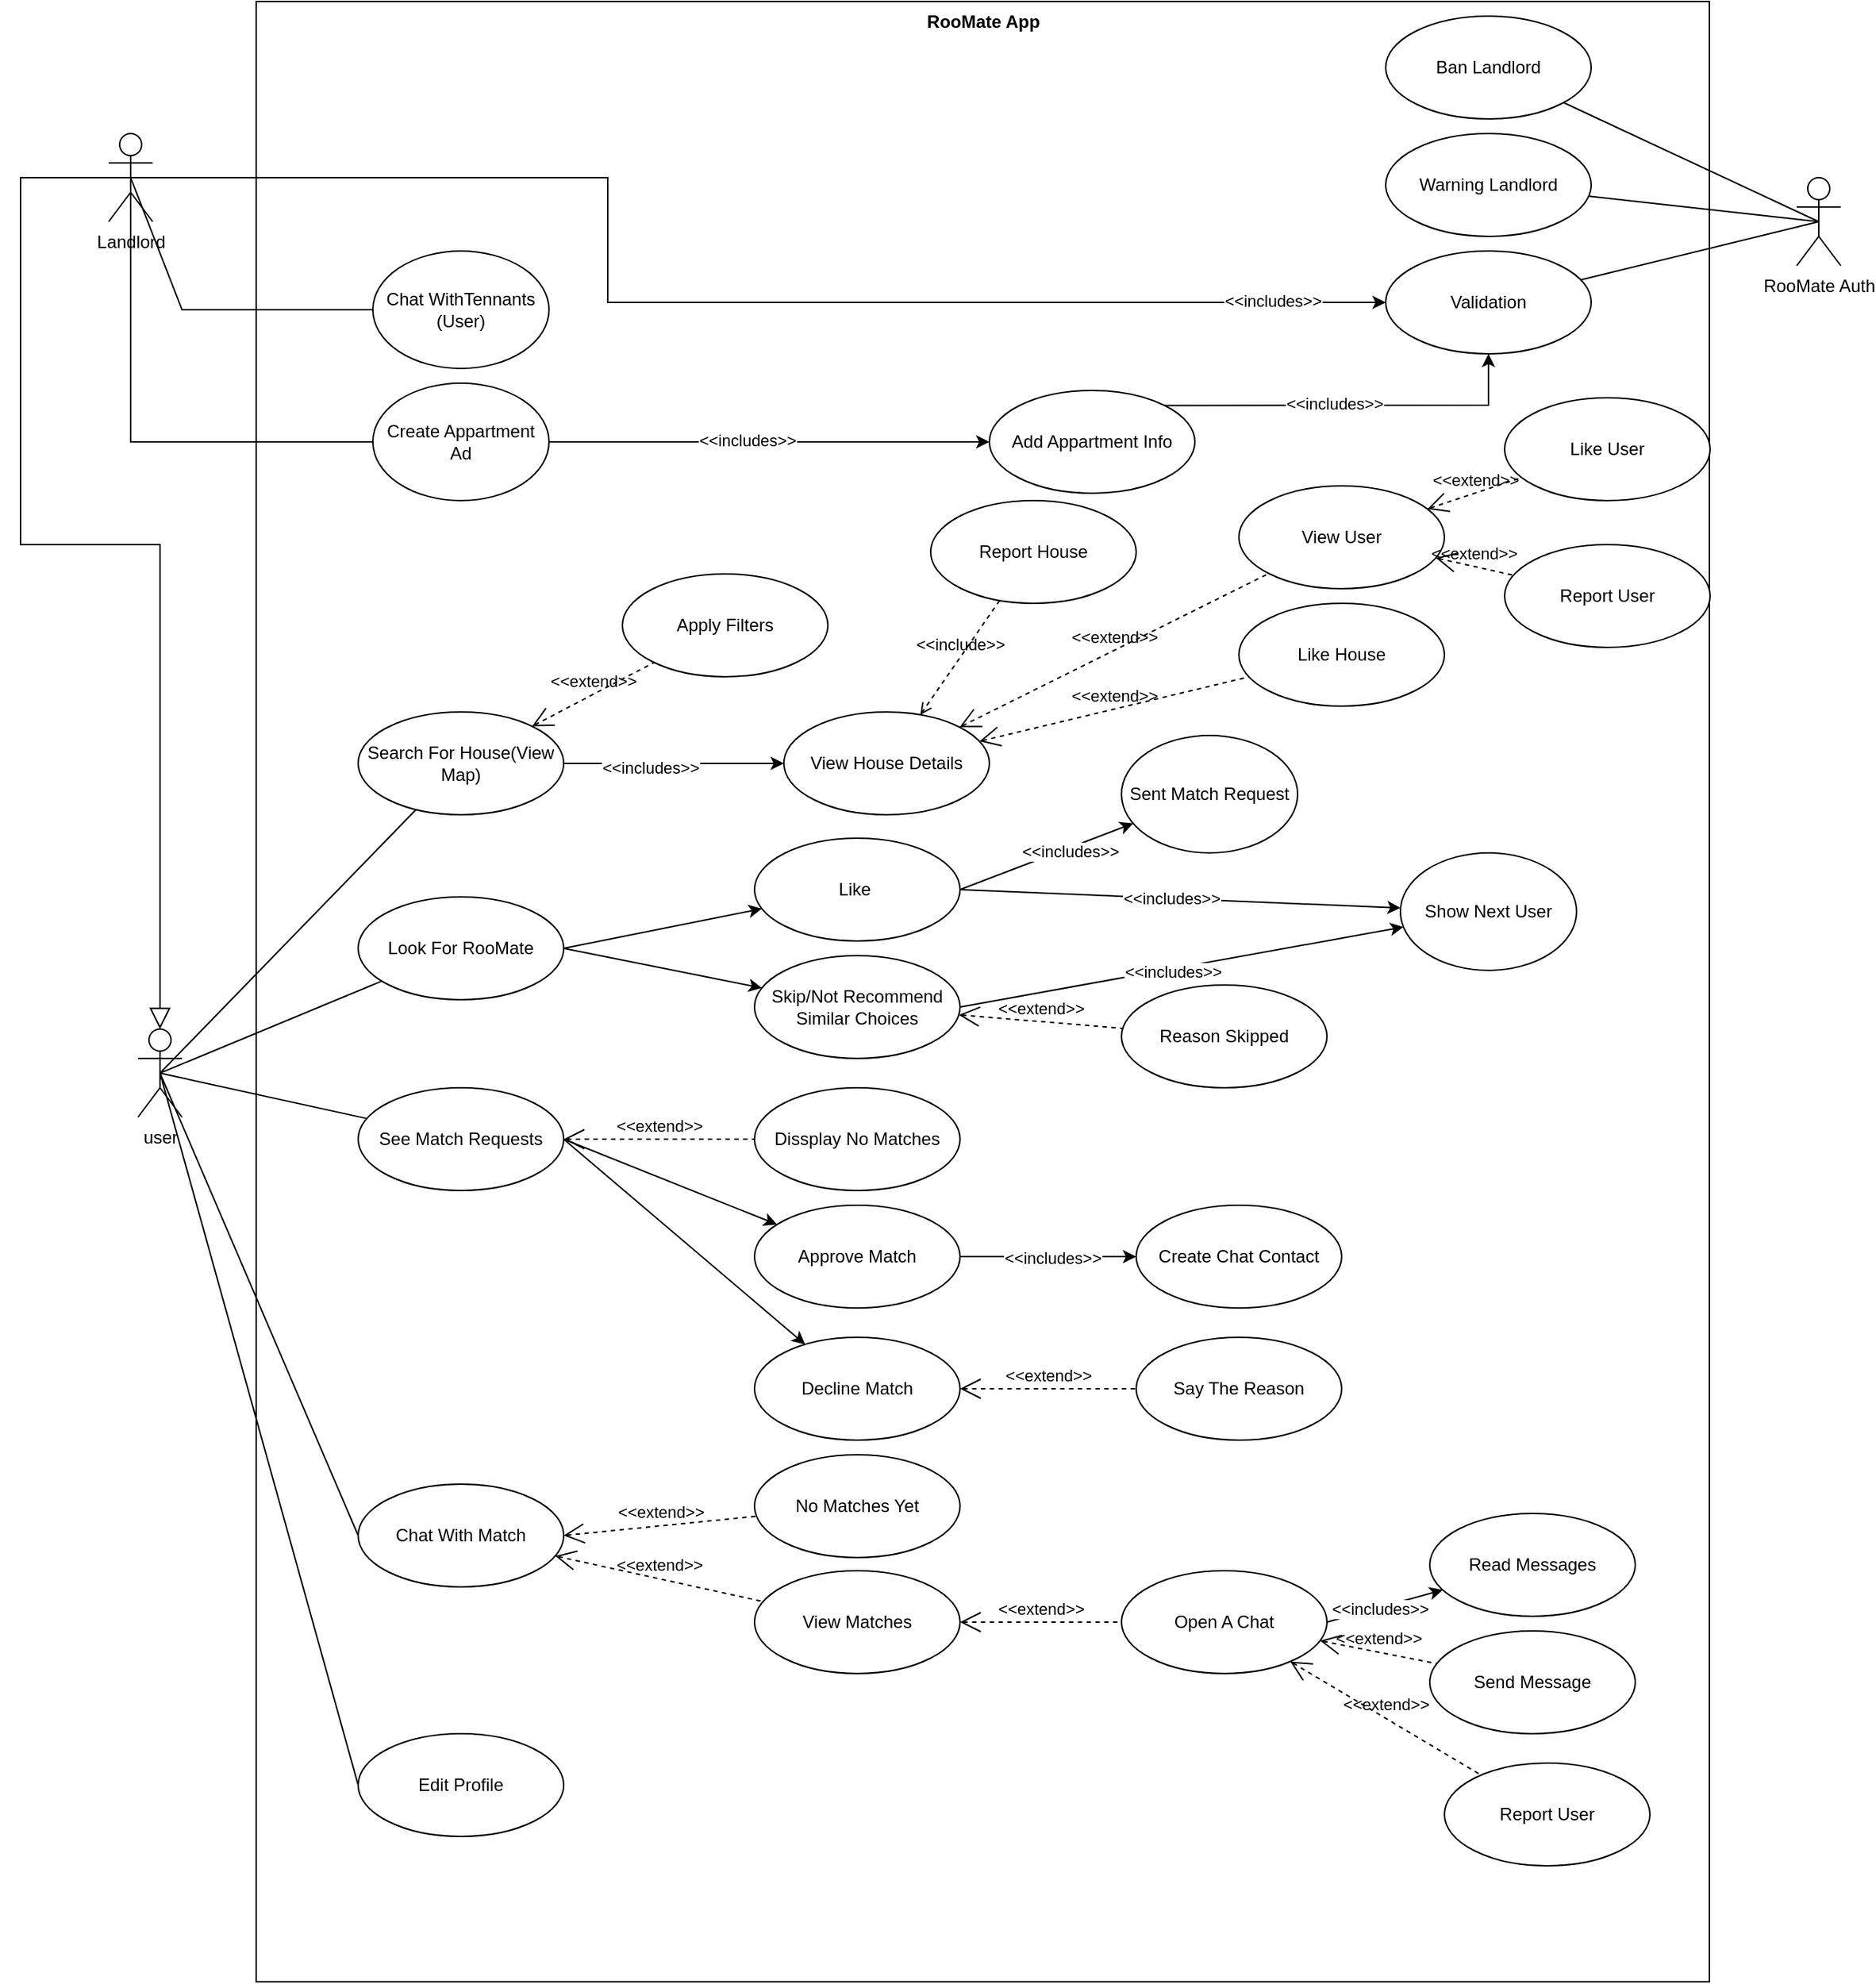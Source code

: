 <mxfile version="26.2.2">
  <diagram name="Σελίδα-1" id="lDg-v396kHItLGcpea-5">
    <mxGraphModel dx="1585" dy="940" grid="1" gridSize="10" guides="1" tooltips="1" connect="1" arrows="1" fold="1" page="1" pageScale="1" pageWidth="827" pageHeight="1169" math="0" shadow="0">
      <root>
        <mxCell id="0" />
        <mxCell id="1" parent="0" />
        <mxCell id="cT3gamhLJcz5Im4jAsNJ-1" value="RooMate App" style="shape=rect;html=1;verticalAlign=top;fontStyle=1;whiteSpace=wrap;align=center;" parent="1" vertex="1">
          <mxGeometry x="250.5" y="30" width="990" height="1349" as="geometry" />
        </mxCell>
        <mxCell id="cT3gamhLJcz5Im4jAsNJ-2" value="user" style="shape=umlActor;html=1;verticalLabelPosition=bottom;verticalAlign=top;align=center;" parent="1" vertex="1">
          <mxGeometry x="170" y="730" width="30" height="60" as="geometry" />
        </mxCell>
        <mxCell id="cT3gamhLJcz5Im4jAsNJ-3" value="Landlord" style="shape=umlActor;html=1;verticalLabelPosition=bottom;verticalAlign=top;align=center;" parent="1" vertex="1">
          <mxGeometry x="150" y="120" width="30" height="60" as="geometry" />
        </mxCell>
        <mxCell id="cT3gamhLJcz5Im4jAsNJ-4" value="RooMate Auth" style="shape=umlActor;html=1;verticalLabelPosition=bottom;verticalAlign=top;align=center;" parent="1" vertex="1">
          <mxGeometry x="1300" y="150" width="30" height="60" as="geometry" />
        </mxCell>
        <mxCell id="cT3gamhLJcz5Im4jAsNJ-12" value="Ban Landlord" style="ellipse;whiteSpace=wrap;html=1;" parent="1" vertex="1">
          <mxGeometry x="1020" y="40" width="140" height="70" as="geometry" />
        </mxCell>
        <mxCell id="cT3gamhLJcz5Im4jAsNJ-14" value="Warning Landlord" style="ellipse;whiteSpace=wrap;html=1;" parent="1" vertex="1">
          <mxGeometry x="1020" y="120" width="140" height="70" as="geometry" />
        </mxCell>
        <mxCell id="cT3gamhLJcz5Im4jAsNJ-15" value="Validation" style="ellipse;whiteSpace=wrap;html=1;" parent="1" vertex="1">
          <mxGeometry x="1020" y="200" width="140" height="70" as="geometry" />
        </mxCell>
        <mxCell id="cT3gamhLJcz5Im4jAsNJ-16" value="" style="edgeStyle=none;html=1;endArrow=none;verticalAlign=bottom;rounded=0;entryX=0.5;entryY=0.5;entryDx=0;entryDy=0;entryPerimeter=0;" parent="1" source="cT3gamhLJcz5Im4jAsNJ-12" target="cT3gamhLJcz5Im4jAsNJ-4" edge="1">
          <mxGeometry width="160" relative="1" as="geometry">
            <mxPoint x="780" y="149.5" as="sourcePoint" />
            <mxPoint x="940" y="149.5" as="targetPoint" />
            <Array as="points" />
          </mxGeometry>
        </mxCell>
        <mxCell id="cT3gamhLJcz5Im4jAsNJ-17" value="" style="edgeStyle=none;html=1;endArrow=none;verticalAlign=bottom;rounded=0;entryX=0.5;entryY=0.5;entryDx=0;entryDy=0;entryPerimeter=0;" parent="1" source="cT3gamhLJcz5Im4jAsNJ-14" target="cT3gamhLJcz5Im4jAsNJ-4" edge="1">
          <mxGeometry width="160" relative="1" as="geometry">
            <mxPoint x="855" y="158" as="sourcePoint" />
            <mxPoint x="945" y="170" as="targetPoint" />
            <Array as="points" />
          </mxGeometry>
        </mxCell>
        <mxCell id="cT3gamhLJcz5Im4jAsNJ-18" value="" style="edgeStyle=none;html=1;endArrow=none;verticalAlign=bottom;rounded=0;entryX=0.5;entryY=0.5;entryDx=0;entryDy=0;entryPerimeter=0;" parent="1" source="cT3gamhLJcz5Im4jAsNJ-15" target="cT3gamhLJcz5Im4jAsNJ-4" edge="1">
          <mxGeometry width="160" relative="1" as="geometry">
            <mxPoint x="420" y="280" as="sourcePoint" />
            <mxPoint x="580" y="280" as="targetPoint" />
          </mxGeometry>
        </mxCell>
        <mxCell id="cT3gamhLJcz5Im4jAsNJ-21" value="Chat WithTennants&lt;div&gt;(User)&lt;/div&gt;" style="ellipse;whiteSpace=wrap;html=1;" parent="1" vertex="1">
          <mxGeometry x="330" y="200" width="120" height="80" as="geometry" />
        </mxCell>
        <mxCell id="cT3gamhLJcz5Im4jAsNJ-22" value="Create Appartment Ad" style="ellipse;whiteSpace=wrap;html=1;" parent="1" vertex="1">
          <mxGeometry x="330" y="290" width="120" height="80" as="geometry" />
        </mxCell>
        <mxCell id="cT3gamhLJcz5Im4jAsNJ-24" value="" style="edgeStyle=orthogonalEdgeStyle;html=1;endArrow=none;verticalAlign=bottom;rounded=0;exitX=0.5;exitY=0.5;exitDx=0;exitDy=0;exitPerimeter=0;" parent="1" source="cT3gamhLJcz5Im4jAsNJ-3" edge="1">
          <mxGeometry width="160" relative="1" as="geometry">
            <mxPoint x="170" y="149.5" as="sourcePoint" />
            <mxPoint x="880" y="235" as="targetPoint" />
            <Array as="points">
              <mxPoint x="490" y="150" />
              <mxPoint x="490" y="235" />
            </Array>
          </mxGeometry>
        </mxCell>
        <mxCell id="cT3gamhLJcz5Im4jAsNJ-25" value="" style="edgeStyle=none;html=1;endArrow=none;verticalAlign=bottom;rounded=0;exitX=0.5;exitY=0.5;exitDx=0;exitDy=0;exitPerimeter=0;" parent="1" source="cT3gamhLJcz5Im4jAsNJ-3" target="cT3gamhLJcz5Im4jAsNJ-21" edge="1">
          <mxGeometry width="160" relative="1" as="geometry">
            <mxPoint x="400" y="320" as="sourcePoint" />
            <mxPoint x="560" y="320" as="targetPoint" />
            <Array as="points">
              <mxPoint x="200" y="240" />
            </Array>
          </mxGeometry>
        </mxCell>
        <mxCell id="cT3gamhLJcz5Im4jAsNJ-26" value="" style="edgeStyle=none;html=1;endArrow=none;verticalAlign=bottom;rounded=0;exitX=0.5;exitY=0.5;exitDx=0;exitDy=0;exitPerimeter=0;" parent="1" source="cT3gamhLJcz5Im4jAsNJ-3" target="cT3gamhLJcz5Im4jAsNJ-22" edge="1">
          <mxGeometry width="160" relative="1" as="geometry">
            <mxPoint x="400" y="400" as="sourcePoint" />
            <mxPoint x="560" y="400" as="targetPoint" />
            <Array as="points">
              <mxPoint x="165" y="330" />
            </Array>
          </mxGeometry>
        </mxCell>
        <mxCell id="cT3gamhLJcz5Im4jAsNJ-30" value="Add Appartment Info" style="ellipse;whiteSpace=wrap;html=1;" parent="1" vertex="1">
          <mxGeometry x="750" y="295" width="140" height="70" as="geometry" />
        </mxCell>
        <mxCell id="cT3gamhLJcz5Im4jAsNJ-48" style="edgeStyle=none;rounded=0;orthogonalLoop=1;jettySize=auto;html=1;" parent="1" source="cT3gamhLJcz5Im4jAsNJ-22" target="cT3gamhLJcz5Im4jAsNJ-30" edge="1">
          <mxGeometry relative="1" as="geometry">
            <mxPoint x="470" y="515" as="sourcePoint" />
            <mxPoint x="607" y="481" as="targetPoint" />
          </mxGeometry>
        </mxCell>
        <mxCell id="cT3gamhLJcz5Im4jAsNJ-49" value="&amp;lt;&amp;lt;includes&amp;gt;&amp;gt;" style="edgeLabel;html=1;align=center;verticalAlign=middle;resizable=0;points=[];" parent="cT3gamhLJcz5Im4jAsNJ-48" vertex="1" connectable="0">
          <mxGeometry x="-0.099" y="1" relative="1" as="geometry">
            <mxPoint as="offset" />
          </mxGeometry>
        </mxCell>
        <mxCell id="cT3gamhLJcz5Im4jAsNJ-51" style="edgeStyle=none;rounded=0;orthogonalLoop=1;jettySize=auto;html=1;exitX=1;exitY=0;exitDx=0;exitDy=0;" parent="1" source="cT3gamhLJcz5Im4jAsNJ-30" target="cT3gamhLJcz5Im4jAsNJ-15" edge="1">
          <mxGeometry relative="1" as="geometry">
            <mxPoint x="470" y="515" as="sourcePoint" />
            <mxPoint x="607" y="481" as="targetPoint" />
            <Array as="points">
              <mxPoint x="1090" y="305" />
            </Array>
          </mxGeometry>
        </mxCell>
        <mxCell id="cT3gamhLJcz5Im4jAsNJ-52" value="&amp;lt;&amp;lt;includes&amp;gt;&amp;gt;" style="edgeLabel;html=1;align=center;verticalAlign=middle;resizable=0;points=[];" parent="cT3gamhLJcz5Im4jAsNJ-51" vertex="1" connectable="0">
          <mxGeometry x="-0.099" y="1" relative="1" as="geometry">
            <mxPoint as="offset" />
          </mxGeometry>
        </mxCell>
        <mxCell id="cT3gamhLJcz5Im4jAsNJ-53" style="edgeStyle=none;rounded=0;orthogonalLoop=1;jettySize=auto;html=1;" parent="1" target="cT3gamhLJcz5Im4jAsNJ-15" edge="1">
          <mxGeometry relative="1" as="geometry">
            <mxPoint x="880" y="235" as="sourcePoint" />
            <mxPoint x="751" y="280" as="targetPoint" />
          </mxGeometry>
        </mxCell>
        <mxCell id="cT3gamhLJcz5Im4jAsNJ-54" value="&amp;lt;&amp;lt;includes&amp;gt;&amp;gt;" style="edgeLabel;html=1;align=center;verticalAlign=middle;resizable=0;points=[];" parent="cT3gamhLJcz5Im4jAsNJ-53" vertex="1" connectable="0">
          <mxGeometry x="-0.099" y="1" relative="1" as="geometry">
            <mxPoint as="offset" />
          </mxGeometry>
        </mxCell>
        <mxCell id="cT3gamhLJcz5Im4jAsNJ-60" style="edgeStyle=none;rounded=0;orthogonalLoop=1;jettySize=auto;html=1;exitX=1;exitY=0.5;exitDx=0;exitDy=0;" parent="1" source="cT3gamhLJcz5Im4jAsNJ-56" target="cT3gamhLJcz5Im4jAsNJ-58" edge="1">
          <mxGeometry relative="1" as="geometry" />
        </mxCell>
        <mxCell id="cT3gamhLJcz5Im4jAsNJ-61" style="edgeStyle=none;rounded=0;orthogonalLoop=1;jettySize=auto;html=1;exitX=1;exitY=0.5;exitDx=0;exitDy=0;" parent="1" source="cT3gamhLJcz5Im4jAsNJ-56" target="cT3gamhLJcz5Im4jAsNJ-59" edge="1">
          <mxGeometry relative="1" as="geometry" />
        </mxCell>
        <mxCell id="cT3gamhLJcz5Im4jAsNJ-56" value="Look For RooMate" style="ellipse;whiteSpace=wrap;html=1;" parent="1" vertex="1">
          <mxGeometry x="320" y="640" width="140" height="70" as="geometry" />
        </mxCell>
        <mxCell id="cT3gamhLJcz5Im4jAsNJ-57" value="" style="edgeStyle=none;html=1;endArrow=none;verticalAlign=bottom;rounded=0;exitX=0.5;exitY=0.5;exitDx=0;exitDy=0;exitPerimeter=0;" parent="1" source="cT3gamhLJcz5Im4jAsNJ-2" target="cT3gamhLJcz5Im4jAsNJ-56" edge="1">
          <mxGeometry width="160" relative="1" as="geometry">
            <mxPoint x="400" y="600" as="sourcePoint" />
            <mxPoint x="560" y="600" as="targetPoint" />
          </mxGeometry>
        </mxCell>
        <mxCell id="cT3gamhLJcz5Im4jAsNJ-66" style="edgeStyle=none;rounded=0;orthogonalLoop=1;jettySize=auto;html=1;exitX=1;exitY=0.5;exitDx=0;exitDy=0;" parent="1" source="cT3gamhLJcz5Im4jAsNJ-58" target="cT3gamhLJcz5Im4jAsNJ-65" edge="1">
          <mxGeometry relative="1" as="geometry" />
        </mxCell>
        <mxCell id="cT3gamhLJcz5Im4jAsNJ-67" value="&amp;lt;&amp;lt;includes&amp;gt;&amp;gt;" style="edgeLabel;html=1;align=center;verticalAlign=middle;resizable=0;points=[];" parent="cT3gamhLJcz5Im4jAsNJ-66" vertex="1" connectable="0">
          <mxGeometry x="0.25" y="-2" relative="1" as="geometry">
            <mxPoint as="offset" />
          </mxGeometry>
        </mxCell>
        <mxCell id="cT3gamhLJcz5Im4jAsNJ-73" style="edgeStyle=none;rounded=0;orthogonalLoop=1;jettySize=auto;html=1;exitX=1;exitY=0.5;exitDx=0;exitDy=0;" parent="1" source="cT3gamhLJcz5Im4jAsNJ-58" target="cT3gamhLJcz5Im4jAsNJ-72" edge="1">
          <mxGeometry relative="1" as="geometry" />
        </mxCell>
        <mxCell id="cT3gamhLJcz5Im4jAsNJ-74" value="&amp;lt;&amp;lt;includes&amp;gt;&amp;gt;" style="edgeLabel;html=1;align=center;verticalAlign=middle;resizable=0;points=[];" parent="cT3gamhLJcz5Im4jAsNJ-73" vertex="1" connectable="0">
          <mxGeometry x="-0.04" relative="1" as="geometry">
            <mxPoint as="offset" />
          </mxGeometry>
        </mxCell>
        <mxCell id="cT3gamhLJcz5Im4jAsNJ-58" value="Like&amp;nbsp;" style="ellipse;whiteSpace=wrap;html=1;" parent="1" vertex="1">
          <mxGeometry x="590" y="600" width="140" height="70" as="geometry" />
        </mxCell>
        <mxCell id="cT3gamhLJcz5Im4jAsNJ-68" style="edgeStyle=none;rounded=0;orthogonalLoop=1;jettySize=auto;html=1;exitX=1;exitY=0.5;exitDx=0;exitDy=0;" parent="1" source="cT3gamhLJcz5Im4jAsNJ-59" target="cT3gamhLJcz5Im4jAsNJ-72" edge="1">
          <mxGeometry relative="1" as="geometry" />
        </mxCell>
        <mxCell id="cT3gamhLJcz5Im4jAsNJ-69" value="&amp;lt;&amp;lt;includes&amp;gt;&amp;gt;" style="edgeLabel;html=1;align=center;verticalAlign=middle;resizable=0;points=[];" parent="cT3gamhLJcz5Im4jAsNJ-68" vertex="1" connectable="0">
          <mxGeometry x="-0.044" y="-2" relative="1" as="geometry">
            <mxPoint as="offset" />
          </mxGeometry>
        </mxCell>
        <mxCell id="cT3gamhLJcz5Im4jAsNJ-59" value="Skip/Not Recommend Similar Choices" style="ellipse;whiteSpace=wrap;html=1;" parent="1" vertex="1">
          <mxGeometry x="590" y="680" width="140" height="70" as="geometry" />
        </mxCell>
        <mxCell id="cT3gamhLJcz5Im4jAsNJ-65" value="Sent Match Request" style="ellipse;whiteSpace=wrap;html=1;" parent="1" vertex="1">
          <mxGeometry x="840" y="530" width="120" height="80" as="geometry" />
        </mxCell>
        <mxCell id="cT3gamhLJcz5Im4jAsNJ-70" value="Reason Skipped" style="ellipse;whiteSpace=wrap;html=1;" parent="1" vertex="1">
          <mxGeometry x="840" y="700" width="140" height="70" as="geometry" />
        </mxCell>
        <mxCell id="cT3gamhLJcz5Im4jAsNJ-71" value="&amp;lt;&amp;lt;extend&amp;gt;&amp;gt;" style="edgeStyle=none;html=1;startArrow=open;endArrow=none;startSize=12;verticalAlign=bottom;dashed=1;labelBackgroundColor=none;rounded=0;" parent="1" source="cT3gamhLJcz5Im4jAsNJ-59" target="cT3gamhLJcz5Im4jAsNJ-70" edge="1">
          <mxGeometry width="160" relative="1" as="geometry">
            <mxPoint x="630" y="600" as="sourcePoint" />
            <mxPoint x="790" y="600" as="targetPoint" />
          </mxGeometry>
        </mxCell>
        <mxCell id="cT3gamhLJcz5Im4jAsNJ-72" value="Show Next User" style="ellipse;whiteSpace=wrap;html=1;" parent="1" vertex="1">
          <mxGeometry x="1030" y="610" width="120" height="80" as="geometry" />
        </mxCell>
        <mxCell id="cT3gamhLJcz5Im4jAsNJ-85" style="edgeStyle=none;rounded=0;orthogonalLoop=1;jettySize=auto;html=1;exitX=1;exitY=0.5;exitDx=0;exitDy=0;" parent="1" source="cT3gamhLJcz5Im4jAsNJ-75" target="cT3gamhLJcz5Im4jAsNJ-77" edge="1">
          <mxGeometry relative="1" as="geometry" />
        </mxCell>
        <mxCell id="cT3gamhLJcz5Im4jAsNJ-86" style="edgeStyle=none;rounded=0;orthogonalLoop=1;jettySize=auto;html=1;exitX=1;exitY=0.5;exitDx=0;exitDy=0;" parent="1" source="cT3gamhLJcz5Im4jAsNJ-75" target="cT3gamhLJcz5Im4jAsNJ-79" edge="1">
          <mxGeometry relative="1" as="geometry" />
        </mxCell>
        <mxCell id="cT3gamhLJcz5Im4jAsNJ-75" value="See Match Requests" style="ellipse;whiteSpace=wrap;html=1;" parent="1" vertex="1">
          <mxGeometry x="320" y="770" width="140" height="70" as="geometry" />
        </mxCell>
        <mxCell id="cT3gamhLJcz5Im4jAsNJ-76" value="" style="edgeStyle=none;html=1;endArrow=none;verticalAlign=bottom;rounded=0;exitX=0.5;exitY=0.5;exitDx=0;exitDy=0;exitPerimeter=0;" parent="1" source="cT3gamhLJcz5Im4jAsNJ-2" target="cT3gamhLJcz5Im4jAsNJ-75" edge="1">
          <mxGeometry width="160" relative="1" as="geometry">
            <mxPoint x="450" y="810" as="sourcePoint" />
            <mxPoint x="610" y="810" as="targetPoint" />
          </mxGeometry>
        </mxCell>
        <mxCell id="cT3gamhLJcz5Im4jAsNJ-89" style="edgeStyle=none;rounded=0;orthogonalLoop=1;jettySize=auto;html=1;exitX=1;exitY=0.5;exitDx=0;exitDy=0;" parent="1" source="cT3gamhLJcz5Im4jAsNJ-77" target="cT3gamhLJcz5Im4jAsNJ-88" edge="1">
          <mxGeometry relative="1" as="geometry" />
        </mxCell>
        <mxCell id="cT3gamhLJcz5Im4jAsNJ-90" value="&amp;lt;&amp;lt;includes&amp;gt;&amp;gt;" style="edgeLabel;html=1;align=center;verticalAlign=middle;resizable=0;points=[];" parent="cT3gamhLJcz5Im4jAsNJ-89" vertex="1" connectable="0">
          <mxGeometry x="0.051" y="-1" relative="1" as="geometry">
            <mxPoint as="offset" />
          </mxGeometry>
        </mxCell>
        <mxCell id="cT3gamhLJcz5Im4jAsNJ-77" value="Approve Match" style="ellipse;whiteSpace=wrap;html=1;" parent="1" vertex="1">
          <mxGeometry x="590" y="850" width="140" height="70" as="geometry" />
        </mxCell>
        <mxCell id="cT3gamhLJcz5Im4jAsNJ-78" value="Dissplay No Matches" style="ellipse;whiteSpace=wrap;html=1;" parent="1" vertex="1">
          <mxGeometry x="590" y="770" width="140" height="70" as="geometry" />
        </mxCell>
        <mxCell id="cT3gamhLJcz5Im4jAsNJ-79" value="Decline Match" style="ellipse;whiteSpace=wrap;html=1;" parent="1" vertex="1">
          <mxGeometry x="590" y="940" width="140" height="70" as="geometry" />
        </mxCell>
        <mxCell id="cT3gamhLJcz5Im4jAsNJ-88" value="Create Chat Contact" style="ellipse;whiteSpace=wrap;html=1;" parent="1" vertex="1">
          <mxGeometry x="850" y="850" width="140" height="70" as="geometry" />
        </mxCell>
        <mxCell id="cT3gamhLJcz5Im4jAsNJ-91" value="Say The Reason" style="ellipse;whiteSpace=wrap;html=1;" parent="1" vertex="1">
          <mxGeometry x="850" y="940" width="140" height="70" as="geometry" />
        </mxCell>
        <mxCell id="cT3gamhLJcz5Im4jAsNJ-92" value="&amp;lt;&amp;lt;extend&amp;gt;&amp;gt;" style="edgeStyle=none;html=1;startArrow=open;endArrow=none;startSize=12;verticalAlign=bottom;dashed=1;labelBackgroundColor=none;rounded=0;" parent="1" source="cT3gamhLJcz5Im4jAsNJ-79" target="cT3gamhLJcz5Im4jAsNJ-91" edge="1">
          <mxGeometry width="160" relative="1" as="geometry">
            <mxPoint x="660" y="940" as="sourcePoint" />
            <mxPoint x="820" y="940" as="targetPoint" />
          </mxGeometry>
        </mxCell>
        <mxCell id="cT3gamhLJcz5Im4jAsNJ-94" value="Chat With Match" style="ellipse;whiteSpace=wrap;html=1;" parent="1" vertex="1">
          <mxGeometry x="320" y="1040" width="140" height="70" as="geometry" />
        </mxCell>
        <mxCell id="cT3gamhLJcz5Im4jAsNJ-95" value="No Matches Yet" style="ellipse;whiteSpace=wrap;html=1;" parent="1" vertex="1">
          <mxGeometry x="590" y="1020" width="140" height="70" as="geometry" />
        </mxCell>
        <mxCell id="cT3gamhLJcz5Im4jAsNJ-96" value="&amp;lt;&amp;lt;extend&amp;gt;&amp;gt;" style="edgeStyle=none;html=1;startArrow=open;endArrow=none;startSize=12;verticalAlign=bottom;dashed=1;labelBackgroundColor=none;rounded=0;exitX=1;exitY=0.5;exitDx=0;exitDy=0;" parent="1" source="cT3gamhLJcz5Im4jAsNJ-75" target="cT3gamhLJcz5Im4jAsNJ-78" edge="1">
          <mxGeometry width="160" relative="1" as="geometry">
            <mxPoint x="470" y="789" as="sourcePoint" />
            <mxPoint x="630" y="789" as="targetPoint" />
          </mxGeometry>
        </mxCell>
        <mxCell id="cT3gamhLJcz5Im4jAsNJ-97" value="&amp;lt;&amp;lt;extend&amp;gt;&amp;gt;" style="edgeStyle=none;html=1;startArrow=open;endArrow=none;startSize=12;verticalAlign=bottom;dashed=1;labelBackgroundColor=none;rounded=0;exitX=1;exitY=0.5;exitDx=0;exitDy=0;" parent="1" source="cT3gamhLJcz5Im4jAsNJ-94" target="cT3gamhLJcz5Im4jAsNJ-95" edge="1">
          <mxGeometry width="160" relative="1" as="geometry">
            <mxPoint x="480" y="1074.5" as="sourcePoint" />
            <mxPoint x="620" y="1075" as="targetPoint" />
          </mxGeometry>
        </mxCell>
        <mxCell id="cT3gamhLJcz5Im4jAsNJ-107" style="edgeStyle=none;rounded=0;orthogonalLoop=1;jettySize=auto;html=1;exitX=1;exitY=0.5;exitDx=0;exitDy=0;" parent="1" source="cT3gamhLJcz5Im4jAsNJ-98" target="cT3gamhLJcz5Im4jAsNJ-104" edge="1">
          <mxGeometry relative="1" as="geometry" />
        </mxCell>
        <mxCell id="cT3gamhLJcz5Im4jAsNJ-108" value="&amp;lt;&amp;lt;includes&amp;gt;&amp;gt;" style="edgeLabel;html=1;align=center;verticalAlign=middle;resizable=0;points=[];" parent="cT3gamhLJcz5Im4jAsNJ-107" vertex="1" connectable="0">
          <mxGeometry x="-0.106" y="-1" relative="1" as="geometry">
            <mxPoint as="offset" />
          </mxGeometry>
        </mxCell>
        <mxCell id="cT3gamhLJcz5Im4jAsNJ-98" value="Open A Chat" style="ellipse;whiteSpace=wrap;html=1;" parent="1" vertex="1">
          <mxGeometry x="840" y="1099" width="140" height="70" as="geometry" />
        </mxCell>
        <mxCell id="cT3gamhLJcz5Im4jAsNJ-99" value="View Matches" style="ellipse;whiteSpace=wrap;html=1;" parent="1" vertex="1">
          <mxGeometry x="590" y="1099" width="140" height="70" as="geometry" />
        </mxCell>
        <mxCell id="cT3gamhLJcz5Im4jAsNJ-103" value="&amp;lt;&amp;lt;extend&amp;gt;&amp;gt;" style="edgeStyle=none;html=1;startArrow=open;endArrow=none;startSize=12;verticalAlign=bottom;dashed=1;labelBackgroundColor=none;rounded=0;entryX=0;entryY=0.5;entryDx=0;entryDy=0;exitX=1;exitY=0.5;exitDx=0;exitDy=0;" parent="1" source="cT3gamhLJcz5Im4jAsNJ-99" target="cT3gamhLJcz5Im4jAsNJ-98" edge="1">
          <mxGeometry width="160" relative="1" as="geometry">
            <mxPoint x="660" y="1170" as="sourcePoint" />
            <mxPoint x="820" y="1170" as="targetPoint" />
          </mxGeometry>
        </mxCell>
        <mxCell id="cT3gamhLJcz5Im4jAsNJ-104" value="Read Messages" style="ellipse;whiteSpace=wrap;html=1;" parent="1" vertex="1">
          <mxGeometry x="1050" y="1060" width="140" height="70" as="geometry" />
        </mxCell>
        <mxCell id="cT3gamhLJcz5Im4jAsNJ-106" value="&amp;lt;&amp;lt;extend&amp;gt;&amp;gt;" style="edgeStyle=none;html=1;startArrow=open;endArrow=none;startSize=12;verticalAlign=bottom;dashed=1;labelBackgroundColor=none;rounded=0;" parent="1" source="cT3gamhLJcz5Im4jAsNJ-94" target="cT3gamhLJcz5Im4jAsNJ-99" edge="1">
          <mxGeometry width="160" relative="1" as="geometry">
            <mxPoint x="470" y="1085" as="sourcePoint" />
            <mxPoint x="601" y="1072" as="targetPoint" />
          </mxGeometry>
        </mxCell>
        <mxCell id="cT3gamhLJcz5Im4jAsNJ-109" value="Send Message" style="ellipse;whiteSpace=wrap;html=1;" parent="1" vertex="1">
          <mxGeometry x="1050" y="1140" width="140" height="70" as="geometry" />
        </mxCell>
        <mxCell id="cT3gamhLJcz5Im4jAsNJ-110" value="&amp;lt;&amp;lt;extend&amp;gt;&amp;gt;" style="edgeStyle=none;html=1;startArrow=open;endArrow=none;startSize=12;verticalAlign=bottom;dashed=1;labelBackgroundColor=none;rounded=0;" parent="1" source="cT3gamhLJcz5Im4jAsNJ-98" target="cT3gamhLJcz5Im4jAsNJ-109" edge="1">
          <mxGeometry width="160" relative="1" as="geometry">
            <mxPoint x="920" y="1030" as="sourcePoint" />
            <mxPoint x="1080" y="1030" as="targetPoint" />
          </mxGeometry>
        </mxCell>
        <mxCell id="cT3gamhLJcz5Im4jAsNJ-111" value="Edit Profile" style="ellipse;whiteSpace=wrap;html=1;" parent="1" vertex="1">
          <mxGeometry x="320" y="1210" width="140" height="70" as="geometry" />
        </mxCell>
        <mxCell id="cT3gamhLJcz5Im4jAsNJ-113" value="" style="edgeStyle=none;html=1;endArrow=none;verticalAlign=bottom;rounded=0;exitX=0.5;exitY=0.5;exitDx=0;exitDy=0;exitPerimeter=0;entryX=0;entryY=0.5;entryDx=0;entryDy=0;" parent="1" source="cT3gamhLJcz5Im4jAsNJ-2" target="cT3gamhLJcz5Im4jAsNJ-94" edge="1">
          <mxGeometry width="160" relative="1" as="geometry">
            <mxPoint x="310" y="950" as="sourcePoint" />
            <mxPoint x="470" y="950" as="targetPoint" />
          </mxGeometry>
        </mxCell>
        <mxCell id="cT3gamhLJcz5Im4jAsNJ-114" value="" style="edgeStyle=none;html=1;endArrow=none;verticalAlign=bottom;rounded=0;exitX=0.5;exitY=0.5;exitDx=0;exitDy=0;exitPerimeter=0;entryX=0;entryY=0.5;entryDx=0;entryDy=0;" parent="1" source="cT3gamhLJcz5Im4jAsNJ-2" target="cT3gamhLJcz5Im4jAsNJ-111" edge="1">
          <mxGeometry width="160" relative="1" as="geometry">
            <mxPoint x="310" y="950" as="sourcePoint" />
            <mxPoint x="470" y="950" as="targetPoint" />
          </mxGeometry>
        </mxCell>
        <mxCell id="6kk8CzSJ9CFg4ynsYoBJ-3" value="" style="edgeStyle=none;html=1;endArrow=block;endFill=0;endSize=12;verticalAlign=bottom;rounded=0;exitX=0.5;exitY=0.5;exitDx=0;exitDy=0;exitPerimeter=0;entryX=0.5;entryY=0;entryDx=0;entryDy=0;entryPerimeter=0;" parent="1" source="cT3gamhLJcz5Im4jAsNJ-3" target="cT3gamhLJcz5Im4jAsNJ-2" edge="1">
          <mxGeometry width="160" relative="1" as="geometry">
            <mxPoint x="450" y="260" as="sourcePoint" />
            <mxPoint x="610" y="260" as="targetPoint" />
            <Array as="points">
              <mxPoint x="90" y="150" />
              <mxPoint x="90" y="400" />
              <mxPoint x="185" y="400" />
            </Array>
          </mxGeometry>
        </mxCell>
        <mxCell id="xrxIlR6PT2CshjgiTG43-1" value="Report User" style="ellipse;whiteSpace=wrap;html=1;" vertex="1" parent="1">
          <mxGeometry x="1060" y="1230" width="140" height="70" as="geometry" />
        </mxCell>
        <mxCell id="xrxIlR6PT2CshjgiTG43-2" value="&amp;lt;&amp;lt;extend&amp;gt;&amp;gt;" style="edgeStyle=none;html=1;startArrow=open;endArrow=none;startSize=12;verticalAlign=bottom;dashed=1;labelBackgroundColor=none;rounded=0;" edge="1" parent="1" source="cT3gamhLJcz5Im4jAsNJ-98" target="xrxIlR6PT2CshjgiTG43-1">
          <mxGeometry width="160" relative="1" as="geometry">
            <mxPoint x="540" y="1150" as="sourcePoint" />
            <mxPoint x="700" y="1150" as="targetPoint" />
          </mxGeometry>
        </mxCell>
        <mxCell id="xrxIlR6PT2CshjgiTG43-11" style="edgeStyle=orthogonalEdgeStyle;rounded=0;orthogonalLoop=1;jettySize=auto;html=1;exitX=1;exitY=0.5;exitDx=0;exitDy=0;" edge="1" parent="1" source="xrxIlR6PT2CshjgiTG43-3" target="xrxIlR6PT2CshjgiTG43-6">
          <mxGeometry relative="1" as="geometry" />
        </mxCell>
        <mxCell id="xrxIlR6PT2CshjgiTG43-12" value="&amp;lt;&amp;lt;includes&amp;gt;&amp;gt;" style="edgeLabel;html=1;align=center;verticalAlign=middle;resizable=0;points=[];" vertex="1" connectable="0" parent="xrxIlR6PT2CshjgiTG43-11">
          <mxGeometry x="-0.222" y="-3" relative="1" as="geometry">
            <mxPoint as="offset" />
          </mxGeometry>
        </mxCell>
        <mxCell id="xrxIlR6PT2CshjgiTG43-3" value="Search For House(View Map)" style="ellipse;whiteSpace=wrap;html=1;" vertex="1" parent="1">
          <mxGeometry x="320" y="514" width="140" height="70" as="geometry" />
        </mxCell>
        <mxCell id="xrxIlR6PT2CshjgiTG43-4" value="Apply Filters" style="ellipse;whiteSpace=wrap;html=1;" vertex="1" parent="1">
          <mxGeometry x="500" y="420" width="140" height="70" as="geometry" />
        </mxCell>
        <mxCell id="xrxIlR6PT2CshjgiTG43-5" value="&amp;lt;&amp;lt;extend&amp;gt;&amp;gt;" style="edgeStyle=none;html=1;startArrow=open;endArrow=none;startSize=12;verticalAlign=bottom;dashed=1;labelBackgroundColor=none;rounded=0;" edge="1" parent="1" source="xrxIlR6PT2CshjgiTG43-3" target="xrxIlR6PT2CshjgiTG43-4">
          <mxGeometry width="160" relative="1" as="geometry">
            <mxPoint x="540" y="390" as="sourcePoint" />
            <mxPoint x="700" y="390" as="targetPoint" />
          </mxGeometry>
        </mxCell>
        <mxCell id="xrxIlR6PT2CshjgiTG43-6" value="View House Details" style="ellipse;whiteSpace=wrap;html=1;" vertex="1" parent="1">
          <mxGeometry x="610" y="514" width="140" height="70" as="geometry" />
        </mxCell>
        <mxCell id="xrxIlR6PT2CshjgiTG43-8" value="Like House" style="ellipse;whiteSpace=wrap;html=1;" vertex="1" parent="1">
          <mxGeometry x="920" y="440" width="140" height="70" as="geometry" />
        </mxCell>
        <mxCell id="xrxIlR6PT2CshjgiTG43-10" value="" style="edgeStyle=none;html=1;endArrow=none;verticalAlign=bottom;rounded=0;exitX=0.5;exitY=0.5;exitDx=0;exitDy=0;exitPerimeter=0;" edge="1" parent="1" source="cT3gamhLJcz5Im4jAsNJ-2" target="xrxIlR6PT2CshjgiTG43-3">
          <mxGeometry width="160" relative="1" as="geometry">
            <mxPoint x="540" y="390" as="sourcePoint" />
            <mxPoint x="700" y="390" as="targetPoint" />
          </mxGeometry>
        </mxCell>
        <mxCell id="xrxIlR6PT2CshjgiTG43-15" value="View User" style="ellipse;whiteSpace=wrap;html=1;" vertex="1" parent="1">
          <mxGeometry x="920" y="360" width="140" height="70" as="geometry" />
        </mxCell>
        <mxCell id="xrxIlR6PT2CshjgiTG43-16" value="&amp;lt;&amp;lt;extend&amp;gt;&amp;gt;" style="edgeStyle=none;html=1;startArrow=open;endArrow=none;startSize=12;verticalAlign=bottom;dashed=1;labelBackgroundColor=none;rounded=0;" edge="1" parent="1" source="xrxIlR6PT2CshjgiTG43-6" target="xrxIlR6PT2CshjgiTG43-8">
          <mxGeometry width="160" relative="1" as="geometry">
            <mxPoint x="540" y="570" as="sourcePoint" />
            <mxPoint x="700" y="570" as="targetPoint" />
          </mxGeometry>
        </mxCell>
        <mxCell id="xrxIlR6PT2CshjgiTG43-17" value="&amp;lt;&amp;lt;extend&amp;gt;&amp;gt;" style="edgeStyle=none;html=1;startArrow=open;endArrow=none;startSize=12;verticalAlign=bottom;dashed=1;labelBackgroundColor=none;rounded=0;" edge="1" parent="1" source="xrxIlR6PT2CshjgiTG43-6" target="xrxIlR6PT2CshjgiTG43-15">
          <mxGeometry width="160" relative="1" as="geometry">
            <mxPoint x="540" y="570" as="sourcePoint" />
            <mxPoint x="700" y="570" as="targetPoint" />
          </mxGeometry>
        </mxCell>
        <mxCell id="xrxIlR6PT2CshjgiTG43-18" value="Report House" style="ellipse;whiteSpace=wrap;html=1;" vertex="1" parent="1">
          <mxGeometry x="710" y="370" width="140" height="70" as="geometry" />
        </mxCell>
        <mxCell id="xrxIlR6PT2CshjgiTG43-19" value="&amp;lt;&amp;lt;include&amp;gt;&amp;gt;" style="edgeStyle=none;html=1;endArrow=open;verticalAlign=bottom;dashed=1;labelBackgroundColor=none;rounded=0;" edge="1" parent="1" source="xrxIlR6PT2CshjgiTG43-18" target="xrxIlR6PT2CshjgiTG43-6">
          <mxGeometry width="160" relative="1" as="geometry">
            <mxPoint x="540" y="570" as="sourcePoint" />
            <mxPoint x="700" y="570" as="targetPoint" />
          </mxGeometry>
        </mxCell>
        <mxCell id="xrxIlR6PT2CshjgiTG43-20" value="Like User" style="ellipse;whiteSpace=wrap;html=1;" vertex="1" parent="1">
          <mxGeometry x="1101" y="300" width="140" height="70" as="geometry" />
        </mxCell>
        <mxCell id="xrxIlR6PT2CshjgiTG43-21" value="Report User" style="ellipse;whiteSpace=wrap;html=1;" vertex="1" parent="1">
          <mxGeometry x="1101" y="400" width="140" height="70" as="geometry" />
        </mxCell>
        <mxCell id="xrxIlR6PT2CshjgiTG43-22" value="&amp;lt;&amp;lt;extend&amp;gt;&amp;gt;" style="edgeStyle=none;html=1;startArrow=open;endArrow=none;startSize=12;verticalAlign=bottom;dashed=1;labelBackgroundColor=none;rounded=0;" edge="1" parent="1" source="xrxIlR6PT2CshjgiTG43-15" target="xrxIlR6PT2CshjgiTG43-21">
          <mxGeometry width="160" relative="1" as="geometry">
            <mxPoint x="540" y="570" as="sourcePoint" />
            <mxPoint x="700" y="570" as="targetPoint" />
          </mxGeometry>
        </mxCell>
        <mxCell id="xrxIlR6PT2CshjgiTG43-23" value="&amp;lt;&amp;lt;extend&amp;gt;&amp;gt;" style="edgeStyle=none;html=1;startArrow=open;endArrow=none;startSize=12;verticalAlign=bottom;dashed=1;labelBackgroundColor=none;rounded=0;" edge="1" parent="1" source="xrxIlR6PT2CshjgiTG43-15" target="xrxIlR6PT2CshjgiTG43-20">
          <mxGeometry width="160" relative="1" as="geometry">
            <mxPoint x="540" y="570" as="sourcePoint" />
            <mxPoint x="700" y="570" as="targetPoint" />
          </mxGeometry>
        </mxCell>
      </root>
    </mxGraphModel>
  </diagram>
</mxfile>
